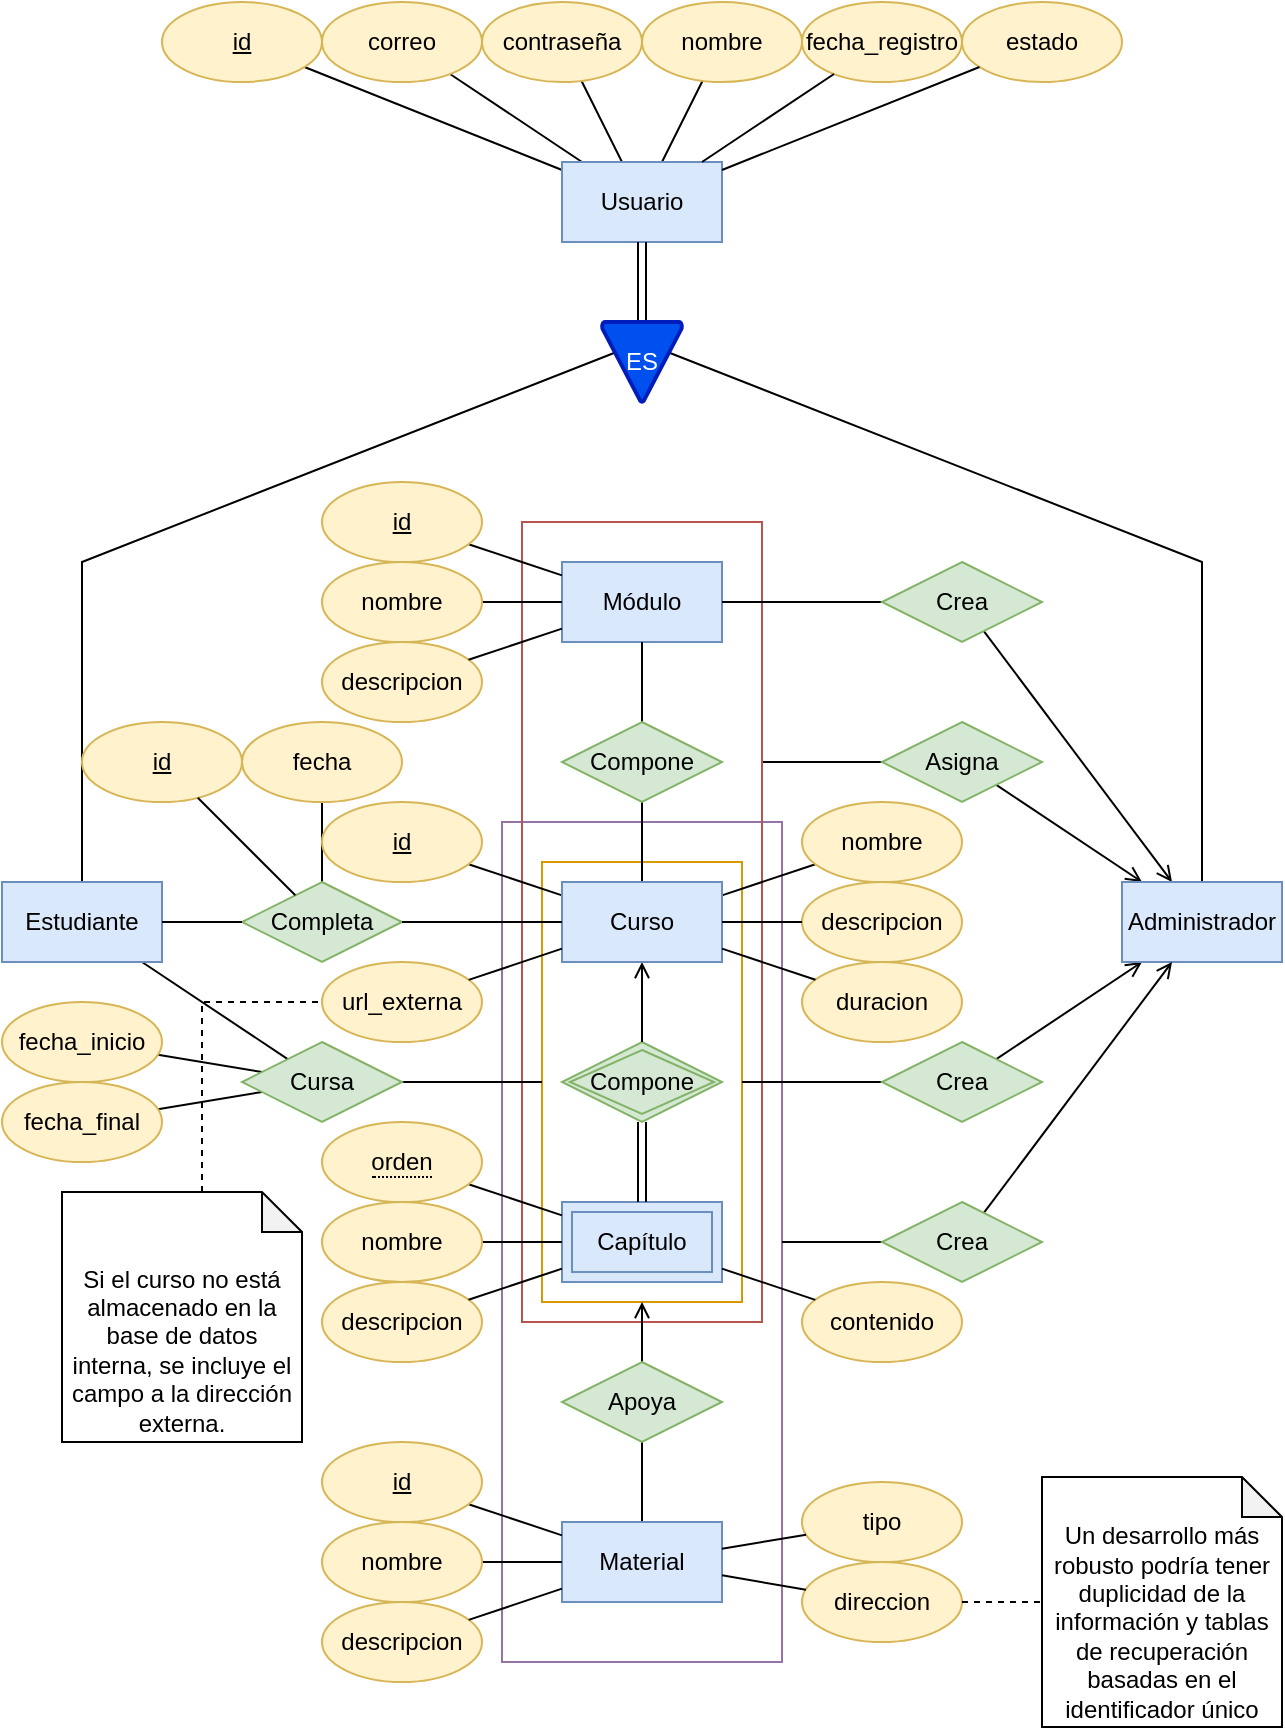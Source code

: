 <mxfile version="28.2.8">
  <diagram name="Página-1" id="pHBDLA_-ScpEqVffFEct">
    <mxGraphModel dx="1426" dy="841" grid="1" gridSize="10" guides="1" tooltips="1" connect="1" arrows="1" fold="1" page="1" pageScale="1" pageWidth="827" pageHeight="1169" math="0" shadow="0">
      <root>
        <mxCell id="0" />
        <mxCell id="1" parent="0" />
        <mxCell id="6doGlEqkyrMGWGRIShdQ-58" value="" style="rounded=0;whiteSpace=wrap;html=1;fillColor=none;strokeColor=#9673a6;" parent="1" vertex="1">
          <mxGeometry x="410" y="450" width="140" height="420" as="geometry" />
        </mxCell>
        <mxCell id="6doGlEqkyrMGWGRIShdQ-30" value="" style="rounded=0;whiteSpace=wrap;html=1;fillColor=none;strokeColor=#b85450;" parent="1" vertex="1">
          <mxGeometry x="420" y="300" width="120" height="400" as="geometry" />
        </mxCell>
        <mxCell id="6doGlEqkyrMGWGRIShdQ-29" value="" style="rounded=0;whiteSpace=wrap;html=1;fillColor=none;strokeColor=#d79b00;" parent="1" vertex="1">
          <mxGeometry x="430" y="470" width="100" height="220" as="geometry" />
        </mxCell>
        <mxCell id="6doGlEqkyrMGWGRIShdQ-73" style="edgeStyle=none;rounded=0;orthogonalLoop=1;jettySize=auto;html=1;endArrow=none;endFill=0;" parent="1" source="6doGlEqkyrMGWGRIShdQ-4" target="6doGlEqkyrMGWGRIShdQ-70" edge="1">
          <mxGeometry relative="1" as="geometry" />
        </mxCell>
        <mxCell id="6doGlEqkyrMGWGRIShdQ-75" style="edgeStyle=none;rounded=0;orthogonalLoop=1;jettySize=auto;html=1;endArrow=none;endFill=0;" parent="1" source="6doGlEqkyrMGWGRIShdQ-4" target="6doGlEqkyrMGWGRIShdQ-68" edge="1">
          <mxGeometry relative="1" as="geometry" />
        </mxCell>
        <mxCell id="6doGlEqkyrMGWGRIShdQ-76" style="edgeStyle=none;rounded=0;orthogonalLoop=1;jettySize=auto;html=1;endArrow=none;endFill=0;" parent="1" source="6doGlEqkyrMGWGRIShdQ-4" target="6doGlEqkyrMGWGRIShdQ-69" edge="1">
          <mxGeometry relative="1" as="geometry" />
        </mxCell>
        <mxCell id="6doGlEqkyrMGWGRIShdQ-77" style="edgeStyle=none;rounded=0;orthogonalLoop=1;jettySize=auto;html=1;endArrow=none;endFill=0;" parent="1" source="6doGlEqkyrMGWGRIShdQ-4" target="6doGlEqkyrMGWGRIShdQ-74" edge="1">
          <mxGeometry relative="1" as="geometry" />
        </mxCell>
        <mxCell id="6doGlEqkyrMGWGRIShdQ-4" value="Usuario" style="whiteSpace=wrap;html=1;align=center;fillColor=#dae8fc;strokeColor=#6c8ebf;" parent="1" vertex="1">
          <mxGeometry x="440" y="120" width="80" height="40" as="geometry" />
        </mxCell>
        <mxCell id="6doGlEqkyrMGWGRIShdQ-8" style="edgeStyle=none;rounded=0;orthogonalLoop=1;jettySize=auto;html=1;exitX=0.5;exitY=0.25;exitDx=0;exitDy=0;exitPerimeter=0;endArrow=none;endFill=0;" parent="1" source="6doGlEqkyrMGWGRIShdQ-5" target="6doGlEqkyrMGWGRIShdQ-7" edge="1">
          <mxGeometry relative="1" as="geometry">
            <Array as="points">
              <mxPoint x="760" y="320" />
            </Array>
          </mxGeometry>
        </mxCell>
        <mxCell id="6doGlEqkyrMGWGRIShdQ-9" style="edgeStyle=none;rounded=0;orthogonalLoop=1;jettySize=auto;html=1;exitX=0.5;exitY=0.25;exitDx=0;exitDy=0;exitPerimeter=0;endArrow=none;endFill=0;" parent="1" source="6doGlEqkyrMGWGRIShdQ-5" target="6doGlEqkyrMGWGRIShdQ-6" edge="1">
          <mxGeometry relative="1" as="geometry">
            <Array as="points">
              <mxPoint x="200" y="320" />
            </Array>
          </mxGeometry>
        </mxCell>
        <mxCell id="6doGlEqkyrMGWGRIShdQ-33" style="edgeStyle=none;rounded=0;orthogonalLoop=1;jettySize=auto;html=1;endArrow=none;endFill=0;" parent="1" source="6doGlEqkyrMGWGRIShdQ-6" target="6doGlEqkyrMGWGRIShdQ-32" edge="1">
          <mxGeometry relative="1" as="geometry">
            <Array as="points" />
          </mxGeometry>
        </mxCell>
        <mxCell id="6doGlEqkyrMGWGRIShdQ-6" value="Estudiante" style="whiteSpace=wrap;html=1;align=center;fillColor=#dae8fc;strokeColor=#6c8ebf;" parent="1" vertex="1">
          <mxGeometry x="160" y="480" width="80" height="40" as="geometry" />
        </mxCell>
        <mxCell id="6doGlEqkyrMGWGRIShdQ-38" style="edgeStyle=none;rounded=0;orthogonalLoop=1;jettySize=auto;html=1;endArrow=open;endFill=0;startArrow=none;startFill=0;" parent="1" source="jvECENC-eG9ZYd3W-CWE-4" target="6doGlEqkyrMGWGRIShdQ-7" edge="1">
          <mxGeometry relative="1" as="geometry">
            <mxPoint x="657.143" y="431.429" as="sourcePoint" />
          </mxGeometry>
        </mxCell>
        <mxCell id="6doGlEqkyrMGWGRIShdQ-42" style="edgeStyle=none;rounded=0;orthogonalLoop=1;jettySize=auto;html=1;endArrow=open;endFill=0;startArrow=none;startFill=0;" parent="1" source="jvECENC-eG9ZYd3W-CWE-3" target="6doGlEqkyrMGWGRIShdQ-7" edge="1">
          <mxGeometry relative="1" as="geometry">
            <Array as="points" />
            <mxPoint x="657.143" y="568.571" as="sourcePoint" />
          </mxGeometry>
        </mxCell>
        <mxCell id="6doGlEqkyrMGWGRIShdQ-45" style="edgeStyle=none;rounded=0;orthogonalLoop=1;jettySize=auto;html=1;endArrow=open;endFill=0;startArrow=none;startFill=0;" parent="1" source="jvECENC-eG9ZYd3W-CWE-5" target="6doGlEqkyrMGWGRIShdQ-7" edge="1">
          <mxGeometry relative="1" as="geometry">
            <Array as="points" />
            <mxPoint x="650.909" y="354.545" as="sourcePoint" />
          </mxGeometry>
        </mxCell>
        <mxCell id="6doGlEqkyrMGWGRIShdQ-7" value="Administrador" style="whiteSpace=wrap;html=1;align=center;fillColor=#dae8fc;strokeColor=#6c8ebf;" parent="1" vertex="1">
          <mxGeometry x="720" y="480" width="80" height="40" as="geometry" />
        </mxCell>
        <mxCell id="6doGlEqkyrMGWGRIShdQ-11" value="Módulo" style="whiteSpace=wrap;html=1;align=center;fillColor=#dae8fc;strokeColor=#6c8ebf;" parent="1" vertex="1">
          <mxGeometry x="440" y="320" width="80" height="40" as="geometry" />
        </mxCell>
        <mxCell id="6doGlEqkyrMGWGRIShdQ-87" style="edgeStyle=none;rounded=0;orthogonalLoop=1;jettySize=auto;html=1;endArrow=none;endFill=0;" parent="1" source="6doGlEqkyrMGWGRIShdQ-107" target="jvECENC-eG9ZYd3W-CWE-15" edge="1">
          <mxGeometry relative="1" as="geometry">
            <mxPoint x="440" y="493.333" as="sourcePoint" />
            <mxPoint x="566.718" y="471.094" as="targetPoint" />
          </mxGeometry>
        </mxCell>
        <mxCell id="6doGlEqkyrMGWGRIShdQ-88" style="edgeStyle=none;rounded=0;orthogonalLoop=1;jettySize=auto;html=1;endArrow=none;endFill=0;" parent="1" source="6doGlEqkyrMGWGRIShdQ-107" target="6doGlEqkyrMGWGRIShdQ-86" edge="1">
          <mxGeometry relative="1" as="geometry">
            <mxPoint x="440" y="506.667" as="sourcePoint" />
          </mxGeometry>
        </mxCell>
        <mxCell id="6doGlEqkyrMGWGRIShdQ-13" value="Capítulo" style="shape=ext;margin=3;double=1;whiteSpace=wrap;html=1;align=center;fillColor=#dae8fc;strokeColor=#6c8ebf;" parent="1" vertex="1">
          <mxGeometry x="440" y="640" width="80" height="40" as="geometry" />
        </mxCell>
        <mxCell id="6doGlEqkyrMGWGRIShdQ-14" value="Compone" style="shape=rhombus;double=1;perimeter=rhombusPerimeter;whiteSpace=wrap;html=1;align=center;fillColor=#d5e8d4;strokeColor=#82b366;" parent="1" vertex="1">
          <mxGeometry x="440" y="560" width="80" height="40" as="geometry" />
        </mxCell>
        <mxCell id="6doGlEqkyrMGWGRIShdQ-18" value="" style="shape=link;html=1;rounded=0;" parent="1" source="6doGlEqkyrMGWGRIShdQ-13" target="6doGlEqkyrMGWGRIShdQ-14" edge="1">
          <mxGeometry relative="1" as="geometry">
            <mxPoint x="530" y="450" as="sourcePoint" />
            <mxPoint x="690" y="450" as="targetPoint" />
          </mxGeometry>
        </mxCell>
        <mxCell id="6doGlEqkyrMGWGRIShdQ-21" value="" style="endArrow=open;html=1;rounded=0;endFill=0;" parent="1" source="6doGlEqkyrMGWGRIShdQ-14" target="6doGlEqkyrMGWGRIShdQ-107" edge="1">
          <mxGeometry relative="1" as="geometry">
            <mxPoint x="530" y="450" as="sourcePoint" />
            <mxPoint x="480" y="520" as="targetPoint" />
          </mxGeometry>
        </mxCell>
        <mxCell id="6doGlEqkyrMGWGRIShdQ-26" value="" style="endArrow=none;html=1;rounded=0;endFill=0;" parent="1" source="6doGlEqkyrMGWGRIShdQ-108" target="6doGlEqkyrMGWGRIShdQ-11" edge="1">
          <mxGeometry relative="1" as="geometry">
            <mxPoint x="480" y="400" as="sourcePoint" />
            <mxPoint x="480" y="360" as="targetPoint" />
          </mxGeometry>
        </mxCell>
        <mxCell id="6doGlEqkyrMGWGRIShdQ-47" style="edgeStyle=none;rounded=0;orthogonalLoop=1;jettySize=auto;html=1;endArrow=none;endFill=0;" parent="1" source="6doGlEqkyrMGWGRIShdQ-28" target="6doGlEqkyrMGWGRIShdQ-46" edge="1">
          <mxGeometry relative="1" as="geometry" />
        </mxCell>
        <mxCell id="6doGlEqkyrMGWGRIShdQ-28" value="Material" style="whiteSpace=wrap;html=1;align=center;fillColor=#dae8fc;strokeColor=#6c8ebf;" parent="1" vertex="1">
          <mxGeometry x="440" y="800" width="80" height="40" as="geometry" />
        </mxCell>
        <mxCell id="6doGlEqkyrMGWGRIShdQ-34" style="edgeStyle=none;rounded=0;orthogonalLoop=1;jettySize=auto;html=1;endArrow=none;endFill=0;" parent="1" source="6doGlEqkyrMGWGRIShdQ-32" target="6doGlEqkyrMGWGRIShdQ-29" edge="1">
          <mxGeometry relative="1" as="geometry">
            <mxPoint x="360" y="580" as="sourcePoint" />
          </mxGeometry>
        </mxCell>
        <mxCell id="6doGlEqkyrMGWGRIShdQ-116" style="edgeStyle=none;rounded=0;orthogonalLoop=1;jettySize=auto;html=1;endArrow=none;endFill=0;" parent="1" source="6doGlEqkyrMGWGRIShdQ-32" target="6doGlEqkyrMGWGRIShdQ-114" edge="1">
          <mxGeometry relative="1" as="geometry" />
        </mxCell>
        <mxCell id="6doGlEqkyrMGWGRIShdQ-117" style="edgeStyle=none;rounded=0;orthogonalLoop=1;jettySize=auto;html=1;endArrow=none;endFill=0;" parent="1" source="6doGlEqkyrMGWGRIShdQ-32" target="6doGlEqkyrMGWGRIShdQ-115" edge="1">
          <mxGeometry relative="1" as="geometry" />
        </mxCell>
        <mxCell id="6doGlEqkyrMGWGRIShdQ-32" value="Cursa" style="shape=rhombus;perimeter=rhombusPerimeter;whiteSpace=wrap;html=1;align=center;fillColor=#d5e8d4;strokeColor=#82b366;" parent="1" vertex="1">
          <mxGeometry x="280" y="560" width="80" height="40" as="geometry" />
        </mxCell>
        <mxCell id="6doGlEqkyrMGWGRIShdQ-39" style="edgeStyle=none;rounded=0;orthogonalLoop=1;jettySize=auto;html=1;entryX=1.004;entryY=0.3;entryDx=0;entryDy=0;entryPerimeter=0;endArrow=none;endFill=0;" parent="1" source="jvECENC-eG9ZYd3W-CWE-4" target="6doGlEqkyrMGWGRIShdQ-30" edge="1">
          <mxGeometry relative="1" as="geometry">
            <mxPoint x="600" y="420" as="sourcePoint" />
          </mxGeometry>
        </mxCell>
        <mxCell id="6doGlEqkyrMGWGRIShdQ-41" style="edgeStyle=none;rounded=0;orthogonalLoop=1;jettySize=auto;html=1;endArrow=none;endFill=0;" parent="1" source="jvECENC-eG9ZYd3W-CWE-3" target="6doGlEqkyrMGWGRIShdQ-29" edge="1">
          <mxGeometry relative="1" as="geometry">
            <mxPoint x="600" y="580" as="sourcePoint" />
          </mxGeometry>
        </mxCell>
        <mxCell id="6doGlEqkyrMGWGRIShdQ-44" style="edgeStyle=none;rounded=0;orthogonalLoop=1;jettySize=auto;html=1;endArrow=none;endFill=0;" parent="1" source="jvECENC-eG9ZYd3W-CWE-5" target="6doGlEqkyrMGWGRIShdQ-11" edge="1">
          <mxGeometry relative="1" as="geometry">
            <mxPoint x="600" y="340" as="sourcePoint" />
          </mxGeometry>
        </mxCell>
        <mxCell id="6doGlEqkyrMGWGRIShdQ-48" style="edgeStyle=none;rounded=0;orthogonalLoop=1;jettySize=auto;html=1;endArrow=open;endFill=0;" parent="1" source="6doGlEqkyrMGWGRIShdQ-46" target="6doGlEqkyrMGWGRIShdQ-29" edge="1">
          <mxGeometry relative="1" as="geometry">
            <mxPoint x="640" y="710" as="targetPoint" />
          </mxGeometry>
        </mxCell>
        <mxCell id="6doGlEqkyrMGWGRIShdQ-46" value="Apoya" style="shape=rhombus;perimeter=rhombusPerimeter;whiteSpace=wrap;html=1;align=center;fillColor=#d5e8d4;strokeColor=#82b366;" parent="1" vertex="1">
          <mxGeometry x="440" y="720" width="80" height="40" as="geometry" />
        </mxCell>
        <mxCell id="6doGlEqkyrMGWGRIShdQ-49" style="edgeStyle=none;rounded=0;orthogonalLoop=1;jettySize=auto;html=1;exitX=0.5;exitY=0;exitDx=0;exitDy=0;" parent="1" edge="1">
          <mxGeometry relative="1" as="geometry">
            <mxPoint x="560" y="450" as="sourcePoint" />
            <mxPoint x="560" y="450" as="targetPoint" />
          </mxGeometry>
        </mxCell>
        <mxCell id="6doGlEqkyrMGWGRIShdQ-50" value="" style="shape=link;html=1;rounded=0;" parent="1" source="6doGlEqkyrMGWGRIShdQ-5" target="6doGlEqkyrMGWGRIShdQ-4" edge="1">
          <mxGeometry relative="1" as="geometry">
            <mxPoint x="580" y="500" as="sourcePoint" />
            <mxPoint x="580" y="460" as="targetPoint" />
          </mxGeometry>
        </mxCell>
        <mxCell id="6doGlEqkyrMGWGRIShdQ-5" value="ES" style="strokeWidth=2;html=1;shape=mxgraph.flowchart.merge_or_storage;whiteSpace=wrap;fillColor=#0050ef;fontColor=#ffffff;strokeColor=#001DBC;" parent="1" vertex="1">
          <mxGeometry x="460" y="200" width="40" height="40" as="geometry" />
        </mxCell>
        <mxCell id="6doGlEqkyrMGWGRIShdQ-64" style="edgeStyle=none;rounded=0;orthogonalLoop=1;jettySize=auto;html=1;endArrow=none;endFill=0;" parent="1" source="jvECENC-eG9ZYd3W-CWE-2" target="6doGlEqkyrMGWGRIShdQ-58" edge="1">
          <mxGeometry relative="1" as="geometry">
            <mxPoint x="600" y="660" as="sourcePoint" />
          </mxGeometry>
        </mxCell>
        <mxCell id="6doGlEqkyrMGWGRIShdQ-65" style="edgeStyle=none;rounded=0;orthogonalLoop=1;jettySize=auto;html=1;endArrow=open;endFill=0;startArrow=none;startFill=0;" parent="1" source="jvECENC-eG9ZYd3W-CWE-2" target="6doGlEqkyrMGWGRIShdQ-7" edge="1">
          <mxGeometry relative="1" as="geometry">
            <mxPoint x="650.909" y="645.455" as="sourcePoint" />
            <mxPoint x="823" y="570" as="targetPoint" />
            <Array as="points" />
          </mxGeometry>
        </mxCell>
        <mxCell id="6doGlEqkyrMGWGRIShdQ-68" value="correo" style="ellipse;whiteSpace=wrap;html=1;align=center;fillColor=#fff2cc;strokeColor=#d6b656;" parent="1" vertex="1">
          <mxGeometry x="320" y="40" width="80" height="40" as="geometry" />
        </mxCell>
        <mxCell id="6doGlEqkyrMGWGRIShdQ-69" value="contraseña" style="ellipse;whiteSpace=wrap;html=1;align=center;fillColor=#fff2cc;strokeColor=#d6b656;" parent="1" vertex="1">
          <mxGeometry x="400" y="40" width="80" height="40" as="geometry" />
        </mxCell>
        <mxCell id="6doGlEqkyrMGWGRIShdQ-70" value="id" style="ellipse;whiteSpace=wrap;html=1;align=center;fontStyle=4;fillColor=#fff2cc;strokeColor=#d6b656;" parent="1" vertex="1">
          <mxGeometry x="240" y="40" width="80" height="40" as="geometry" />
        </mxCell>
        <mxCell id="6doGlEqkyrMGWGRIShdQ-74" value="nombre" style="ellipse;whiteSpace=wrap;html=1;align=center;fillColor=#fff2cc;strokeColor=#d6b656;" parent="1" vertex="1">
          <mxGeometry x="480" y="40" width="80" height="40" as="geometry" />
        </mxCell>
        <mxCell id="6doGlEqkyrMGWGRIShdQ-80" style="edgeStyle=none;rounded=0;orthogonalLoop=1;jettySize=auto;html=1;endArrow=none;endFill=0;" parent="1" source="6doGlEqkyrMGWGRIShdQ-11" target="6doGlEqkyrMGWGRIShdQ-81" edge="1">
          <mxGeometry relative="1" as="geometry">
            <mxPoint x="440" y="390" as="sourcePoint" />
          </mxGeometry>
        </mxCell>
        <mxCell id="6doGlEqkyrMGWGRIShdQ-81" value="id" style="ellipse;whiteSpace=wrap;html=1;align=center;fontStyle=4;fillColor=#fff2cc;strokeColor=#d6b656;" parent="1" vertex="1">
          <mxGeometry x="320" y="280" width="80" height="40" as="geometry" />
        </mxCell>
        <mxCell id="6doGlEqkyrMGWGRIShdQ-83" style="edgeStyle=none;rounded=0;orthogonalLoop=1;jettySize=auto;html=1;endArrow=none;endFill=0;" parent="1" source="6doGlEqkyrMGWGRIShdQ-11" target="6doGlEqkyrMGWGRIShdQ-84" edge="1">
          <mxGeometry relative="1" as="geometry">
            <mxPoint x="260" y="430" as="sourcePoint" />
          </mxGeometry>
        </mxCell>
        <mxCell id="6doGlEqkyrMGWGRIShdQ-84" value="nombre" style="ellipse;whiteSpace=wrap;html=1;align=center;fillColor=#fff2cc;strokeColor=#d6b656;" parent="1" vertex="1">
          <mxGeometry x="320" y="320" width="80" height="40" as="geometry" />
        </mxCell>
        <mxCell id="6doGlEqkyrMGWGRIShdQ-86" value="nombre" style="ellipse;whiteSpace=wrap;html=1;align=center;fillColor=#fff2cc;strokeColor=#d6b656;" parent="1" vertex="1">
          <mxGeometry x="560" y="440" width="80" height="40" as="geometry" />
        </mxCell>
        <mxCell id="6doGlEqkyrMGWGRIShdQ-89" style="edgeStyle=none;rounded=0;orthogonalLoop=1;jettySize=auto;html=1;endArrow=none;endFill=0;" parent="1" source="6doGlEqkyrMGWGRIShdQ-13" target="jvECENC-eG9ZYd3W-CWE-16" edge="1">
          <mxGeometry relative="1" as="geometry">
            <mxPoint x="440" y="653" as="sourcePoint" />
            <mxPoint x="393.282" y="631.094" as="targetPoint" />
          </mxGeometry>
        </mxCell>
        <mxCell id="6doGlEqkyrMGWGRIShdQ-90" style="edgeStyle=none;rounded=0;orthogonalLoop=1;jettySize=auto;html=1;endArrow=none;endFill=0;" parent="1" source="6doGlEqkyrMGWGRIShdQ-13" target="6doGlEqkyrMGWGRIShdQ-92" edge="1">
          <mxGeometry relative="1" as="geometry">
            <mxPoint x="440" y="667" as="sourcePoint" />
          </mxGeometry>
        </mxCell>
        <mxCell id="6doGlEqkyrMGWGRIShdQ-92" value="nombre" style="ellipse;whiteSpace=wrap;html=1;align=center;fillColor=#fff2cc;strokeColor=#d6b656;" parent="1" vertex="1">
          <mxGeometry x="320" y="640" width="80" height="40" as="geometry" />
        </mxCell>
        <mxCell id="6doGlEqkyrMGWGRIShdQ-98" style="edgeStyle=none;rounded=0;orthogonalLoop=1;jettySize=auto;html=1;endArrow=none;endFill=0;" parent="1" source="6doGlEqkyrMGWGRIShdQ-28" target="6doGlEqkyrMGWGRIShdQ-129" edge="1">
          <mxGeometry relative="1" as="geometry">
            <mxPoint x="440" y="813" as="sourcePoint" />
            <mxPoint x="388.284" y="774.142" as="targetPoint" />
          </mxGeometry>
        </mxCell>
        <mxCell id="6doGlEqkyrMGWGRIShdQ-99" style="edgeStyle=none;rounded=0;orthogonalLoop=1;jettySize=auto;html=1;endArrow=none;endFill=0;" parent="1" source="6doGlEqkyrMGWGRIShdQ-28" target="6doGlEqkyrMGWGRIShdQ-101" edge="1">
          <mxGeometry relative="1" as="geometry">
            <mxPoint x="440" y="827" as="sourcePoint" />
          </mxGeometry>
        </mxCell>
        <mxCell id="6doGlEqkyrMGWGRIShdQ-101" value="nombre" style="ellipse;whiteSpace=wrap;html=1;align=center;fillColor=#fff2cc;strokeColor=#d6b656;" parent="1" vertex="1">
          <mxGeometry x="320" y="800" width="80" height="40" as="geometry" />
        </mxCell>
        <mxCell id="6doGlEqkyrMGWGRIShdQ-102" value="descripcion" style="ellipse;whiteSpace=wrap;html=1;align=center;fillColor=#fff2cc;strokeColor=#d6b656;" parent="1" vertex="1">
          <mxGeometry x="320" y="840" width="80" height="40" as="geometry" />
        </mxCell>
        <mxCell id="6doGlEqkyrMGWGRIShdQ-104" style="edgeStyle=none;rounded=0;orthogonalLoop=1;jettySize=auto;html=1;endArrow=none;endFill=0;" parent="1" source="6doGlEqkyrMGWGRIShdQ-102" target="6doGlEqkyrMGWGRIShdQ-28" edge="1">
          <mxGeometry relative="1" as="geometry">
            <mxPoint x="532" y="846" as="sourcePoint" />
            <mxPoint x="480" y="820" as="targetPoint" />
          </mxGeometry>
        </mxCell>
        <mxCell id="6doGlEqkyrMGWGRIShdQ-106" style="edgeStyle=none;rounded=0;orthogonalLoop=1;jettySize=auto;html=1;endArrow=none;endFill=0;" parent="1" source="6doGlEqkyrMGWGRIShdQ-107" target="6doGlEqkyrMGWGRIShdQ-108" edge="1">
          <mxGeometry relative="1" as="geometry">
            <mxPoint x="480" y="440" as="targetPoint" />
          </mxGeometry>
        </mxCell>
        <mxCell id="6doGlEqkyrMGWGRIShdQ-107" value="Curso" style="whiteSpace=wrap;html=1;align=center;fillColor=#dae8fc;strokeColor=#6c8ebf;" parent="1" vertex="1">
          <mxGeometry x="440" y="480" width="80" height="40" as="geometry" />
        </mxCell>
        <mxCell id="6doGlEqkyrMGWGRIShdQ-108" value="Compone" style="shape=rhombus;perimeter=rhombusPerimeter;whiteSpace=wrap;html=1;align=center;fillColor=#d5e8d4;strokeColor=#82b366;" parent="1" vertex="1">
          <mxGeometry x="440" y="400" width="80" height="40" as="geometry" />
        </mxCell>
        <mxCell id="6doGlEqkyrMGWGRIShdQ-112" value="fecha_registro" style="ellipse;whiteSpace=wrap;html=1;align=center;fillColor=#fff2cc;strokeColor=#d6b656;" parent="1" vertex="1">
          <mxGeometry x="560" y="40" width="80" height="40" as="geometry" />
        </mxCell>
        <mxCell id="6doGlEqkyrMGWGRIShdQ-113" style="edgeStyle=none;rounded=0;orthogonalLoop=1;jettySize=auto;html=1;endArrow=none;endFill=0;" parent="1" source="6doGlEqkyrMGWGRIShdQ-4" target="6doGlEqkyrMGWGRIShdQ-112" edge="1">
          <mxGeometry relative="1" as="geometry">
            <mxPoint x="590" y="174" as="sourcePoint" />
            <mxPoint x="656" y="130" as="targetPoint" />
          </mxGeometry>
        </mxCell>
        <mxCell id="6doGlEqkyrMGWGRIShdQ-114" value="fecha_inicio" style="ellipse;whiteSpace=wrap;html=1;align=center;fillColor=#fff2cc;strokeColor=#d6b656;" parent="1" vertex="1">
          <mxGeometry x="160" y="540" width="80" height="40" as="geometry" />
        </mxCell>
        <mxCell id="6doGlEqkyrMGWGRIShdQ-115" value="fecha_final" style="ellipse;whiteSpace=wrap;html=1;align=center;fillColor=#fff2cc;strokeColor=#d6b656;" parent="1" vertex="1">
          <mxGeometry x="160" y="580" width="80" height="40" as="geometry" />
        </mxCell>
        <mxCell id="6doGlEqkyrMGWGRIShdQ-118" value="descripcion" style="ellipse;whiteSpace=wrap;html=1;align=center;fillColor=#fff2cc;strokeColor=#d6b656;" parent="1" vertex="1">
          <mxGeometry x="320" y="680" width="80" height="40" as="geometry" />
        </mxCell>
        <mxCell id="6doGlEqkyrMGWGRIShdQ-119" value="descripcion" style="ellipse;whiteSpace=wrap;html=1;align=center;fillColor=#fff2cc;strokeColor=#d6b656;" parent="1" vertex="1">
          <mxGeometry x="320" y="360" width="80" height="40" as="geometry" />
        </mxCell>
        <mxCell id="6doGlEqkyrMGWGRIShdQ-120" style="edgeStyle=none;rounded=0;orthogonalLoop=1;jettySize=auto;html=1;endArrow=none;endFill=0;" parent="1" source="6doGlEqkyrMGWGRIShdQ-11" target="6doGlEqkyrMGWGRIShdQ-119" edge="1">
          <mxGeometry relative="1" as="geometry">
            <mxPoint x="452" y="360" as="sourcePoint" />
            <mxPoint x="410" y="367" as="targetPoint" />
          </mxGeometry>
        </mxCell>
        <mxCell id="6doGlEqkyrMGWGRIShdQ-121" value="descripcion" style="ellipse;whiteSpace=wrap;html=1;align=center;fillColor=#fff2cc;strokeColor=#d6b656;" parent="1" vertex="1">
          <mxGeometry x="560" y="480" width="80" height="40" as="geometry" />
        </mxCell>
        <mxCell id="6doGlEqkyrMGWGRIShdQ-122" style="edgeStyle=none;rounded=0;orthogonalLoop=1;jettySize=auto;html=1;endArrow=none;endFill=0;" parent="1" source="6doGlEqkyrMGWGRIShdQ-107" target="6doGlEqkyrMGWGRIShdQ-121" edge="1">
          <mxGeometry relative="1" as="geometry">
            <mxPoint x="440" y="513" as="sourcePoint" />
            <mxPoint x="410" y="527" as="targetPoint" />
          </mxGeometry>
        </mxCell>
        <mxCell id="6doGlEqkyrMGWGRIShdQ-123" style="edgeStyle=none;rounded=0;orthogonalLoop=1;jettySize=auto;html=1;endArrow=none;endFill=0;" parent="1" source="6doGlEqkyrMGWGRIShdQ-13" target="6doGlEqkyrMGWGRIShdQ-118" edge="1">
          <mxGeometry relative="1" as="geometry">
            <mxPoint x="482" y="690" as="sourcePoint" />
            <mxPoint x="440" y="697" as="targetPoint" />
          </mxGeometry>
        </mxCell>
        <mxCell id="6doGlEqkyrMGWGRIShdQ-124" value="direccion" style="ellipse;whiteSpace=wrap;html=1;align=center;fillColor=#fff2cc;strokeColor=#d6b656;" parent="1" vertex="1">
          <mxGeometry x="560" y="820" width="80" height="40" as="geometry" />
        </mxCell>
        <mxCell id="6doGlEqkyrMGWGRIShdQ-126" style="edgeStyle=none;rounded=0;orthogonalLoop=1;jettySize=auto;html=1;endArrow=none;endFill=0;" parent="1" source="6doGlEqkyrMGWGRIShdQ-124" target="6doGlEqkyrMGWGRIShdQ-28" edge="1">
          <mxGeometry relative="1" as="geometry">
            <mxPoint x="450" y="886" as="sourcePoint" />
            <mxPoint x="496" y="870" as="targetPoint" />
          </mxGeometry>
        </mxCell>
        <mxCell id="6doGlEqkyrMGWGRIShdQ-127" style="edgeStyle=none;rounded=0;orthogonalLoop=1;jettySize=auto;html=1;endArrow=none;endFill=0;dashed=1;" parent="1" source="6doGlEqkyrMGWGRIShdQ-124" target="6doGlEqkyrMGWGRIShdQ-128" edge="1">
          <mxGeometry relative="1" as="geometry">
            <mxPoint x="600" y="860" as="sourcePoint" />
            <Array as="points">
              <mxPoint x="670" y="840" />
            </Array>
          </mxGeometry>
        </mxCell>
        <mxCell id="6doGlEqkyrMGWGRIShdQ-128" value="Un desarrollo más robusto podría tener duplicidad de la información y tablas de recuperación basadas en el identificador único" style="shape=note;whiteSpace=wrap;html=1;backgroundOutline=1;darkOpacity=0.05;verticalAlign=bottom;size=20;" parent="1" vertex="1">
          <mxGeometry x="680" y="777.5" width="120" height="125" as="geometry" />
        </mxCell>
        <mxCell id="6doGlEqkyrMGWGRIShdQ-129" value="id" style="ellipse;whiteSpace=wrap;html=1;align=center;fontStyle=4;fillColor=#fff2cc;strokeColor=#d6b656;" parent="1" vertex="1">
          <mxGeometry x="320" y="760" width="80" height="40" as="geometry" />
        </mxCell>
        <mxCell id="jvECENC-eG9ZYd3W-CWE-2" value="Crea" style="shape=rhombus;perimeter=rhombusPerimeter;whiteSpace=wrap;html=1;align=center;fillColor=#d5e8d4;strokeColor=#82b366;" parent="1" vertex="1">
          <mxGeometry x="600" y="640" width="80" height="40" as="geometry" />
        </mxCell>
        <mxCell id="jvECENC-eG9ZYd3W-CWE-3" value="Crea" style="shape=rhombus;perimeter=rhombusPerimeter;whiteSpace=wrap;html=1;align=center;fillColor=#d5e8d4;strokeColor=#82b366;" parent="1" vertex="1">
          <mxGeometry x="600" y="560" width="80" height="40" as="geometry" />
        </mxCell>
        <mxCell id="jvECENC-eG9ZYd3W-CWE-4" value="Asigna" style="shape=rhombus;perimeter=rhombusPerimeter;whiteSpace=wrap;html=1;align=center;fillColor=#d5e8d4;strokeColor=#82b366;" parent="1" vertex="1">
          <mxGeometry x="600" y="400" width="80" height="40" as="geometry" />
        </mxCell>
        <mxCell id="jvECENC-eG9ZYd3W-CWE-5" value="Crea" style="shape=rhombus;perimeter=rhombusPerimeter;whiteSpace=wrap;html=1;align=center;fillColor=#d5e8d4;strokeColor=#82b366;" parent="1" vertex="1">
          <mxGeometry x="600" y="320" width="80" height="40" as="geometry" />
        </mxCell>
        <mxCell id="jvECENC-eG9ZYd3W-CWE-14" style="rounded=0;orthogonalLoop=1;jettySize=auto;html=1;endArrow=none;endFill=0;" parent="1" source="jvECENC-eG9ZYd3W-CWE-7" target="jvECENC-eG9ZYd3W-CWE-12" edge="1">
          <mxGeometry relative="1" as="geometry" />
        </mxCell>
        <mxCell id="jvECENC-eG9ZYd3W-CWE-7" value="Completa" style="shape=rhombus;perimeter=rhombusPerimeter;whiteSpace=wrap;html=1;align=center;fillColor=#d5e8d4;strokeColor=#82b366;" parent="1" vertex="1">
          <mxGeometry x="280" y="480" width="80" height="40" as="geometry" />
        </mxCell>
        <mxCell id="jvECENC-eG9ZYd3W-CWE-8" style="edgeStyle=none;rounded=0;orthogonalLoop=1;jettySize=auto;html=1;endArrow=none;endFill=0;" parent="1" source="6doGlEqkyrMGWGRIShdQ-6" target="jvECENC-eG9ZYd3W-CWE-7" edge="1">
          <mxGeometry relative="1" as="geometry">
            <Array as="points" />
            <mxPoint x="330" y="550" as="sourcePoint" />
            <mxPoint x="403" y="599" as="targetPoint" />
          </mxGeometry>
        </mxCell>
        <mxCell id="jvECENC-eG9ZYd3W-CWE-9" style="edgeStyle=none;rounded=0;orthogonalLoop=1;jettySize=auto;html=1;endArrow=none;endFill=0;" parent="1" source="jvECENC-eG9ZYd3W-CWE-7" target="6doGlEqkyrMGWGRIShdQ-107" edge="1">
          <mxGeometry relative="1" as="geometry">
            <Array as="points" />
            <mxPoint x="360" y="540" as="sourcePoint" />
            <mxPoint x="400" y="540" as="targetPoint" />
          </mxGeometry>
        </mxCell>
        <mxCell id="jvECENC-eG9ZYd3W-CWE-10" value="contenido" style="ellipse;whiteSpace=wrap;html=1;align=center;fillColor=#fff2cc;strokeColor=#d6b656;" parent="1" vertex="1">
          <mxGeometry x="560" y="680" width="80" height="40" as="geometry" />
        </mxCell>
        <mxCell id="jvECENC-eG9ZYd3W-CWE-11" style="edgeStyle=none;rounded=0;orthogonalLoop=1;jettySize=auto;html=1;endArrow=none;endFill=0;" parent="1" source="jvECENC-eG9ZYd3W-CWE-10" target="6doGlEqkyrMGWGRIShdQ-13" edge="1">
          <mxGeometry relative="1" as="geometry">
            <mxPoint x="600" y="540" as="sourcePoint" />
            <mxPoint x="647" y="556" as="targetPoint" />
          </mxGeometry>
        </mxCell>
        <mxCell id="jvECENC-eG9ZYd3W-CWE-12" value="fecha" style="ellipse;whiteSpace=wrap;html=1;align=center;fillColor=#fff2cc;strokeColor=#d6b656;" parent="1" vertex="1">
          <mxGeometry x="280" y="400" width="80" height="40" as="geometry" />
        </mxCell>
        <mxCell id="jvECENC-eG9ZYd3W-CWE-15" value="id" style="ellipse;whiteSpace=wrap;html=1;align=center;fontStyle=4;fillColor=#fff2cc;strokeColor=#d6b656;" parent="1" vertex="1">
          <mxGeometry x="320" y="440" width="80" height="40" as="geometry" />
        </mxCell>
        <mxCell id="jvECENC-eG9ZYd3W-CWE-16" value="&lt;span style=&quot;border-bottom: 1px dotted&quot;&gt;orden&lt;/span&gt;" style="ellipse;whiteSpace=wrap;html=1;align=center;fillColor=#fff2cc;strokeColor=#d6b656;" parent="1" vertex="1">
          <mxGeometry x="320" y="600" width="80" height="40" as="geometry" />
        </mxCell>
        <mxCell id="jvECENC-eG9ZYd3W-CWE-17" value="id" style="ellipse;whiteSpace=wrap;html=1;align=center;fontStyle=4;fillColor=#fff2cc;strokeColor=#d6b656;" parent="1" vertex="1">
          <mxGeometry x="200" y="400" width="80" height="40" as="geometry" />
        </mxCell>
        <mxCell id="jvECENC-eG9ZYd3W-CWE-18" style="rounded=0;orthogonalLoop=1;jettySize=auto;html=1;endArrow=none;endFill=0;" parent="1" source="jvECENC-eG9ZYd3W-CWE-7" target="jvECENC-eG9ZYd3W-CWE-17" edge="1">
          <mxGeometry relative="1" as="geometry">
            <mxPoint x="320" y="500" as="sourcePoint" />
            <mxPoint x="320" y="460" as="targetPoint" />
          </mxGeometry>
        </mxCell>
        <mxCell id="jvECENC-eG9ZYd3W-CWE-19" value="url_externa" style="ellipse;whiteSpace=wrap;html=1;align=center;fillColor=#fff2cc;strokeColor=#d6b656;" parent="1" vertex="1">
          <mxGeometry x="320" y="520" width="80" height="40" as="geometry" />
        </mxCell>
        <mxCell id="jvECENC-eG9ZYd3W-CWE-20" style="edgeStyle=none;rounded=0;orthogonalLoop=1;jettySize=auto;html=1;endArrow=none;endFill=0;" parent="1" source="jvECENC-eG9ZYd3W-CWE-19" target="6doGlEqkyrMGWGRIShdQ-107" edge="1">
          <mxGeometry relative="1" as="geometry">
            <mxPoint x="580" y="550" as="sourcePoint" />
            <mxPoint x="627" y="566" as="targetPoint" />
          </mxGeometry>
        </mxCell>
        <mxCell id="jvECENC-eG9ZYd3W-CWE-21" value="estado" style="ellipse;whiteSpace=wrap;html=1;align=center;fillColor=#fff2cc;strokeColor=#d6b656;" parent="1" vertex="1">
          <mxGeometry x="640" y="40" width="80" height="40" as="geometry" />
        </mxCell>
        <mxCell id="jvECENC-eG9ZYd3W-CWE-22" style="edgeStyle=none;rounded=0;orthogonalLoop=1;jettySize=auto;html=1;endArrow=none;endFill=0;" parent="1" source="6doGlEqkyrMGWGRIShdQ-4" target="jvECENC-eG9ZYd3W-CWE-21" edge="1">
          <mxGeometry relative="1" as="geometry">
            <mxPoint x="660" y="196" as="sourcePoint" />
            <mxPoint x="752" y="150" as="targetPoint" />
          </mxGeometry>
        </mxCell>
        <mxCell id="jvECENC-eG9ZYd3W-CWE-23" value="Si el curso no está almacenado en la base de datos interna, se incluye el campo a la dirección externa." style="shape=note;whiteSpace=wrap;html=1;backgroundOutline=1;darkOpacity=0.05;verticalAlign=bottom;size=20;" parent="1" vertex="1">
          <mxGeometry x="190" y="635" width="120" height="125" as="geometry" />
        </mxCell>
        <mxCell id="jvECENC-eG9ZYd3W-CWE-24" style="edgeStyle=orthogonalEdgeStyle;rounded=0;orthogonalLoop=1;jettySize=auto;html=1;endArrow=none;endFill=0;dashed=1;" parent="1" source="jvECENC-eG9ZYd3W-CWE-23" target="jvECENC-eG9ZYd3W-CWE-19" edge="1">
          <mxGeometry relative="1" as="geometry">
            <mxPoint x="690" y="850" as="sourcePoint" />
            <mxPoint x="730" y="850" as="targetPoint" />
            <Array as="points">
              <mxPoint x="260" y="540" />
            </Array>
          </mxGeometry>
        </mxCell>
        <mxCell id="aDERixzMwoj4tQU48_Bk-1" value="tipo" style="ellipse;whiteSpace=wrap;html=1;align=center;fillColor=#fff2cc;strokeColor=#d6b656;" parent="1" vertex="1">
          <mxGeometry x="560" y="780" width="80" height="40" as="geometry" />
        </mxCell>
        <mxCell id="aDERixzMwoj4tQU48_Bk-2" style="edgeStyle=none;rounded=0;orthogonalLoop=1;jettySize=auto;html=1;endArrow=none;endFill=0;" parent="1" source="6doGlEqkyrMGWGRIShdQ-28" target="aDERixzMwoj4tQU48_Bk-1" edge="1">
          <mxGeometry relative="1" as="geometry">
            <mxPoint x="480" y="856" as="sourcePoint" />
            <mxPoint x="526" y="840" as="targetPoint" />
          </mxGeometry>
        </mxCell>
        <mxCell id="IMyrhXt4YQZrx-Gu_49M-1" value="duracion" style="ellipse;whiteSpace=wrap;html=1;align=center;fillColor=#fff2cc;strokeColor=#d6b656;" vertex="1" parent="1">
          <mxGeometry x="560" y="520" width="80" height="40" as="geometry" />
        </mxCell>
        <mxCell id="IMyrhXt4YQZrx-Gu_49M-2" style="edgeStyle=none;rounded=0;orthogonalLoop=1;jettySize=auto;html=1;endArrow=none;endFill=0;" edge="1" parent="1" source="6doGlEqkyrMGWGRIShdQ-107" target="IMyrhXt4YQZrx-Gu_49M-1">
          <mxGeometry relative="1" as="geometry">
            <mxPoint x="590" y="510" as="sourcePoint" />
            <mxPoint x="630" y="510" as="targetPoint" />
          </mxGeometry>
        </mxCell>
      </root>
    </mxGraphModel>
  </diagram>
</mxfile>
